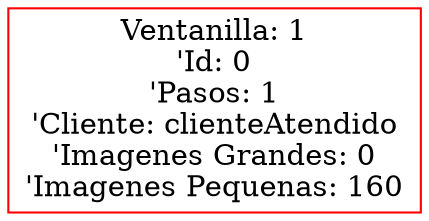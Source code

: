  digraph G {
 rankdir=LR;
 node0 [label="Ventanilla: 1\n'Id: 0\n'Pasos: 1\n'Cliente: clienteAtendido\n'Imagenes Grandes: 0\n'Imagenes Pequenas: 160", color="red", shape="rectangle"];
 }
